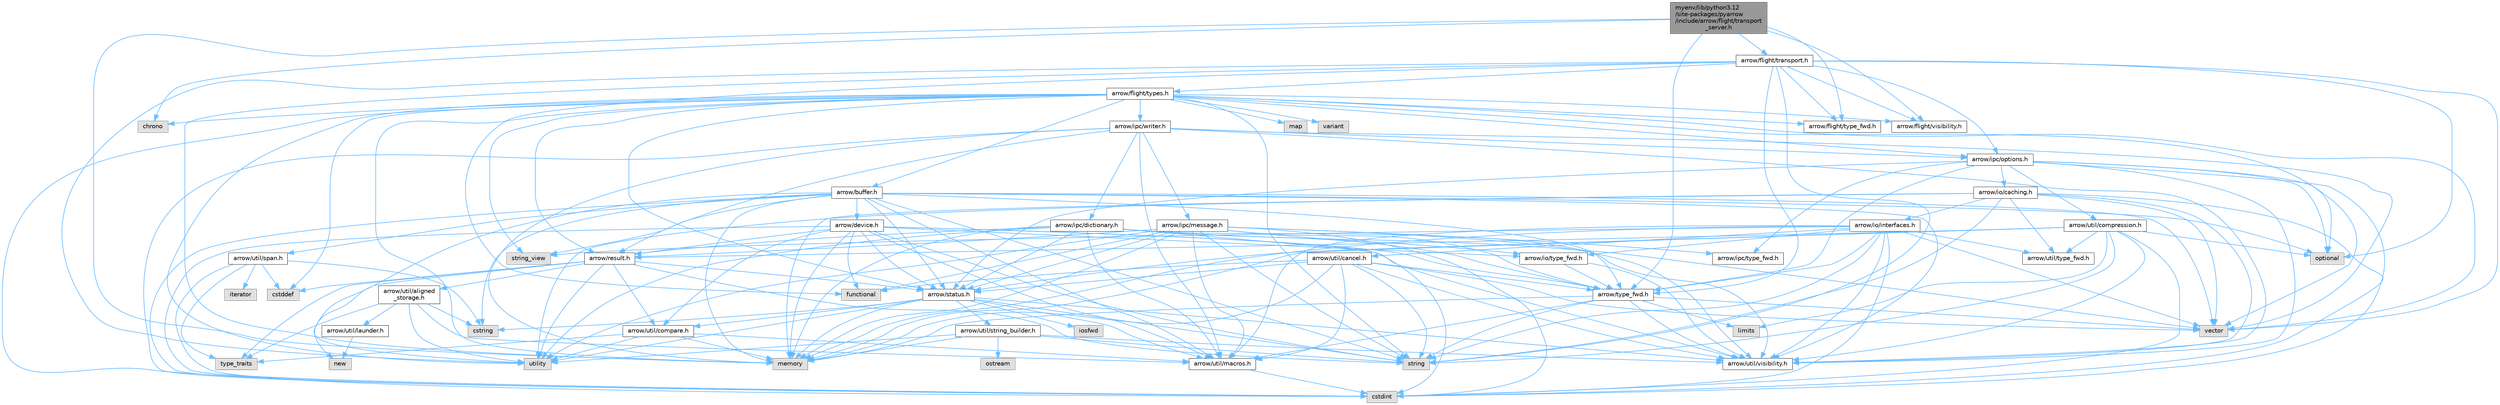 digraph "myenv/lib/python3.12/site-packages/pyarrow/include/arrow/flight/transport_server.h"
{
 // LATEX_PDF_SIZE
  bgcolor="transparent";
  edge [fontname=Helvetica,fontsize=10,labelfontname=Helvetica,labelfontsize=10];
  node [fontname=Helvetica,fontsize=10,shape=box,height=0.2,width=0.4];
  Node1 [id="Node000001",label="myenv/lib/python3.12\l/site-packages/pyarrow\l/include/arrow/flight/transport\l_server.h",height=0.2,width=0.4,color="gray40", fillcolor="grey60", style="filled", fontcolor="black",tooltip=" "];
  Node1 -> Node2 [id="edge1_Node000001_Node000002",color="steelblue1",style="solid",tooltip=" "];
  Node2 [id="Node000002",label="chrono",height=0.2,width=0.4,color="grey60", fillcolor="#E0E0E0", style="filled",tooltip=" "];
  Node1 -> Node3 [id="edge2_Node000001_Node000003",color="steelblue1",style="solid",tooltip=" "];
  Node3 [id="Node000003",label="memory",height=0.2,width=0.4,color="grey60", fillcolor="#E0E0E0", style="filled",tooltip=" "];
  Node1 -> Node4 [id="edge3_Node000001_Node000004",color="steelblue1",style="solid",tooltip=" "];
  Node4 [id="Node000004",label="arrow/flight/transport.h",height=0.2,width=0.4,color="grey40", fillcolor="white", style="filled",URL="$transport_8h.html",tooltip=" "];
  Node4 -> Node5 [id="edge4_Node000004_Node000005",color="steelblue1",style="solid",tooltip=" "];
  Node5 [id="Node000005",label="functional",height=0.2,width=0.4,color="grey60", fillcolor="#E0E0E0", style="filled",tooltip=" "];
  Node4 -> Node3 [id="edge5_Node000004_Node000003",color="steelblue1",style="solid",tooltip=" "];
  Node4 -> Node6 [id="edge6_Node000004_Node000006",color="steelblue1",style="solid",tooltip=" "];
  Node6 [id="Node000006",label="optional",height=0.2,width=0.4,color="grey60", fillcolor="#E0E0E0", style="filled",tooltip=" "];
  Node4 -> Node7 [id="edge7_Node000004_Node000007",color="steelblue1",style="solid",tooltip=" "];
  Node7 [id="Node000007",label="string",height=0.2,width=0.4,color="grey60", fillcolor="#E0E0E0", style="filled",tooltip=" "];
  Node4 -> Node8 [id="edge8_Node000004_Node000008",color="steelblue1",style="solid",tooltip=" "];
  Node8 [id="Node000008",label="utility",height=0.2,width=0.4,color="grey60", fillcolor="#E0E0E0", style="filled",tooltip=" "];
  Node4 -> Node9 [id="edge9_Node000004_Node000009",color="steelblue1",style="solid",tooltip=" "];
  Node9 [id="Node000009",label="vector",height=0.2,width=0.4,color="grey60", fillcolor="#E0E0E0", style="filled",tooltip=" "];
  Node4 -> Node10 [id="edge10_Node000004_Node000010",color="steelblue1",style="solid",tooltip=" "];
  Node10 [id="Node000010",label="arrow/flight/type_fwd.h",height=0.2,width=0.4,color="grey40", fillcolor="white", style="filled",URL="$arrow_2flight_2type__fwd_8h.html",tooltip=" "];
  Node4 -> Node11 [id="edge11_Node000004_Node000011",color="steelblue1",style="solid",tooltip=" "];
  Node11 [id="Node000011",label="arrow/flight/types.h",height=0.2,width=0.4,color="grey40", fillcolor="white", style="filled",URL="$arrow_2flight_2types_8h.html",tooltip=" "];
  Node11 -> Node2 [id="edge12_Node000011_Node000002",color="steelblue1",style="solid",tooltip=" "];
  Node11 -> Node12 [id="edge13_Node000011_Node000012",color="steelblue1",style="solid",tooltip=" "];
  Node12 [id="Node000012",label="cstddef",height=0.2,width=0.4,color="grey60", fillcolor="#E0E0E0", style="filled",tooltip=" "];
  Node11 -> Node13 [id="edge14_Node000011_Node000013",color="steelblue1",style="solid",tooltip=" "];
  Node13 [id="Node000013",label="cstdint",height=0.2,width=0.4,color="grey60", fillcolor="#E0E0E0", style="filled",tooltip=" "];
  Node11 -> Node14 [id="edge15_Node000011_Node000014",color="steelblue1",style="solid",tooltip=" "];
  Node14 [id="Node000014",label="map",height=0.2,width=0.4,color="grey60", fillcolor="#E0E0E0", style="filled",tooltip=" "];
  Node11 -> Node3 [id="edge16_Node000011_Node000003",color="steelblue1",style="solid",tooltip=" "];
  Node11 -> Node6 [id="edge17_Node000011_Node000006",color="steelblue1",style="solid",tooltip=" "];
  Node11 -> Node7 [id="edge18_Node000011_Node000007",color="steelblue1",style="solid",tooltip=" "];
  Node11 -> Node15 [id="edge19_Node000011_Node000015",color="steelblue1",style="solid",tooltip=" "];
  Node15 [id="Node000015",label="string_view",height=0.2,width=0.4,color="grey60", fillcolor="#E0E0E0", style="filled",tooltip=" "];
  Node11 -> Node8 [id="edge20_Node000011_Node000008",color="steelblue1",style="solid",tooltip=" "];
  Node11 -> Node16 [id="edge21_Node000011_Node000016",color="steelblue1",style="solid",tooltip=" "];
  Node16 [id="Node000016",label="variant",height=0.2,width=0.4,color="grey60", fillcolor="#E0E0E0", style="filled",tooltip=" "];
  Node11 -> Node9 [id="edge22_Node000011_Node000009",color="steelblue1",style="solid",tooltip=" "];
  Node11 -> Node17 [id="edge23_Node000011_Node000017",color="steelblue1",style="solid",tooltip=" "];
  Node17 [id="Node000017",label="arrow/buffer.h",height=0.2,width=0.4,color="grey40", fillcolor="white", style="filled",URL="$buffer_8h.html",tooltip=" "];
  Node17 -> Node13 [id="edge24_Node000017_Node000013",color="steelblue1",style="solid",tooltip=" "];
  Node17 -> Node18 [id="edge25_Node000017_Node000018",color="steelblue1",style="solid",tooltip=" "];
  Node18 [id="Node000018",label="cstring",height=0.2,width=0.4,color="grey60", fillcolor="#E0E0E0", style="filled",tooltip=" "];
  Node17 -> Node3 [id="edge26_Node000017_Node000003",color="steelblue1",style="solid",tooltip=" "];
  Node17 -> Node6 [id="edge27_Node000017_Node000006",color="steelblue1",style="solid",tooltip=" "];
  Node17 -> Node7 [id="edge28_Node000017_Node000007",color="steelblue1",style="solid",tooltip=" "];
  Node17 -> Node15 [id="edge29_Node000017_Node000015",color="steelblue1",style="solid",tooltip=" "];
  Node17 -> Node8 [id="edge30_Node000017_Node000008",color="steelblue1",style="solid",tooltip=" "];
  Node17 -> Node9 [id="edge31_Node000017_Node000009",color="steelblue1",style="solid",tooltip=" "];
  Node17 -> Node19 [id="edge32_Node000017_Node000019",color="steelblue1",style="solid",tooltip=" "];
  Node19 [id="Node000019",label="arrow/device.h",height=0.2,width=0.4,color="grey40", fillcolor="white", style="filled",URL="$device_8h.html",tooltip=" "];
  Node19 -> Node13 [id="edge33_Node000019_Node000013",color="steelblue1",style="solid",tooltip=" "];
  Node19 -> Node5 [id="edge34_Node000019_Node000005",color="steelblue1",style="solid",tooltip=" "];
  Node19 -> Node3 [id="edge35_Node000019_Node000003",color="steelblue1",style="solid",tooltip=" "];
  Node19 -> Node7 [id="edge36_Node000019_Node000007",color="steelblue1",style="solid",tooltip=" "];
  Node19 -> Node20 [id="edge37_Node000019_Node000020",color="steelblue1",style="solid",tooltip=" "];
  Node20 [id="Node000020",label="arrow/io/type_fwd.h",height=0.2,width=0.4,color="grey40", fillcolor="white", style="filled",URL="$arrow_2io_2type__fwd_8h.html",tooltip=" "];
  Node20 -> Node21 [id="edge38_Node000020_Node000021",color="steelblue1",style="solid",tooltip=" "];
  Node21 [id="Node000021",label="arrow/type_fwd.h",height=0.2,width=0.4,color="grey40", fillcolor="white", style="filled",URL="$arrow_2type__fwd_8h.html",tooltip=" "];
  Node21 -> Node22 [id="edge39_Node000021_Node000022",color="steelblue1",style="solid",tooltip=" "];
  Node22 [id="Node000022",label="limits",height=0.2,width=0.4,color="grey60", fillcolor="#E0E0E0", style="filled",tooltip=" "];
  Node21 -> Node3 [id="edge40_Node000021_Node000003",color="steelblue1",style="solid",tooltip=" "];
  Node21 -> Node7 [id="edge41_Node000021_Node000007",color="steelblue1",style="solid",tooltip=" "];
  Node21 -> Node9 [id="edge42_Node000021_Node000009",color="steelblue1",style="solid",tooltip=" "];
  Node21 -> Node23 [id="edge43_Node000021_Node000023",color="steelblue1",style="solid",tooltip=" "];
  Node23 [id="Node000023",label="arrow/util/macros.h",height=0.2,width=0.4,color="grey40", fillcolor="white", style="filled",URL="$macros_8h.html",tooltip=" "];
  Node23 -> Node13 [id="edge44_Node000023_Node000013",color="steelblue1",style="solid",tooltip=" "];
  Node21 -> Node24 [id="edge45_Node000021_Node000024",color="steelblue1",style="solid",tooltip=" "];
  Node24 [id="Node000024",label="arrow/util/visibility.h",height=0.2,width=0.4,color="grey40", fillcolor="white", style="filled",URL="$include_2arrow_2util_2visibility_8h.html",tooltip=" "];
  Node20 -> Node24 [id="edge46_Node000020_Node000024",color="steelblue1",style="solid",tooltip=" "];
  Node19 -> Node25 [id="edge47_Node000019_Node000025",color="steelblue1",style="solid",tooltip=" "];
  Node25 [id="Node000025",label="arrow/result.h",height=0.2,width=0.4,color="grey40", fillcolor="white", style="filled",URL="$result_8h.html",tooltip=" "];
  Node25 -> Node12 [id="edge48_Node000025_Node000012",color="steelblue1",style="solid",tooltip=" "];
  Node25 -> Node26 [id="edge49_Node000025_Node000026",color="steelblue1",style="solid",tooltip=" "];
  Node26 [id="Node000026",label="new",height=0.2,width=0.4,color="grey60", fillcolor="#E0E0E0", style="filled",tooltip=" "];
  Node25 -> Node7 [id="edge50_Node000025_Node000007",color="steelblue1",style="solid",tooltip=" "];
  Node25 -> Node27 [id="edge51_Node000025_Node000027",color="steelblue1",style="solid",tooltip=" "];
  Node27 [id="Node000027",label="type_traits",height=0.2,width=0.4,color="grey60", fillcolor="#E0E0E0", style="filled",tooltip=" "];
  Node25 -> Node8 [id="edge52_Node000025_Node000008",color="steelblue1",style="solid",tooltip=" "];
  Node25 -> Node28 [id="edge53_Node000025_Node000028",color="steelblue1",style="solid",tooltip=" "];
  Node28 [id="Node000028",label="arrow/status.h",height=0.2,width=0.4,color="grey40", fillcolor="white", style="filled",URL="$status_8h.html",tooltip=" "];
  Node28 -> Node18 [id="edge54_Node000028_Node000018",color="steelblue1",style="solid",tooltip=" "];
  Node28 -> Node29 [id="edge55_Node000028_Node000029",color="steelblue1",style="solid",tooltip=" "];
  Node29 [id="Node000029",label="iosfwd",height=0.2,width=0.4,color="grey60", fillcolor="#E0E0E0", style="filled",tooltip=" "];
  Node28 -> Node3 [id="edge56_Node000028_Node000003",color="steelblue1",style="solid",tooltip=" "];
  Node28 -> Node7 [id="edge57_Node000028_Node000007",color="steelblue1",style="solid",tooltip=" "];
  Node28 -> Node8 [id="edge58_Node000028_Node000008",color="steelblue1",style="solid",tooltip=" "];
  Node28 -> Node30 [id="edge59_Node000028_Node000030",color="steelblue1",style="solid",tooltip=" "];
  Node30 [id="Node000030",label="arrow/util/compare.h",height=0.2,width=0.4,color="grey40", fillcolor="white", style="filled",URL="$util_2compare_8h.html",tooltip=" "];
  Node30 -> Node3 [id="edge60_Node000030_Node000003",color="steelblue1",style="solid",tooltip=" "];
  Node30 -> Node27 [id="edge61_Node000030_Node000027",color="steelblue1",style="solid",tooltip=" "];
  Node30 -> Node8 [id="edge62_Node000030_Node000008",color="steelblue1",style="solid",tooltip=" "];
  Node30 -> Node23 [id="edge63_Node000030_Node000023",color="steelblue1",style="solid",tooltip=" "];
  Node28 -> Node23 [id="edge64_Node000028_Node000023",color="steelblue1",style="solid",tooltip=" "];
  Node28 -> Node31 [id="edge65_Node000028_Node000031",color="steelblue1",style="solid",tooltip=" "];
  Node31 [id="Node000031",label="arrow/util/string_builder.h",height=0.2,width=0.4,color="grey40", fillcolor="white", style="filled",URL="$string__builder_8h.html",tooltip=" "];
  Node31 -> Node3 [id="edge66_Node000031_Node000003",color="steelblue1",style="solid",tooltip=" "];
  Node31 -> Node32 [id="edge67_Node000031_Node000032",color="steelblue1",style="solid",tooltip=" "];
  Node32 [id="Node000032",label="ostream",height=0.2,width=0.4,color="grey60", fillcolor="#E0E0E0", style="filled",tooltip=" "];
  Node31 -> Node7 [id="edge68_Node000031_Node000007",color="steelblue1",style="solid",tooltip=" "];
  Node31 -> Node8 [id="edge69_Node000031_Node000008",color="steelblue1",style="solid",tooltip=" "];
  Node31 -> Node24 [id="edge70_Node000031_Node000024",color="steelblue1",style="solid",tooltip=" "];
  Node28 -> Node24 [id="edge71_Node000028_Node000024",color="steelblue1",style="solid",tooltip=" "];
  Node25 -> Node33 [id="edge72_Node000025_Node000033",color="steelblue1",style="solid",tooltip=" "];
  Node33 [id="Node000033",label="arrow/util/aligned\l_storage.h",height=0.2,width=0.4,color="grey40", fillcolor="white", style="filled",URL="$aligned__storage_8h.html",tooltip=" "];
  Node33 -> Node18 [id="edge73_Node000033_Node000018",color="steelblue1",style="solid",tooltip=" "];
  Node33 -> Node27 [id="edge74_Node000033_Node000027",color="steelblue1",style="solid",tooltip=" "];
  Node33 -> Node8 [id="edge75_Node000033_Node000008",color="steelblue1",style="solid",tooltip=" "];
  Node33 -> Node34 [id="edge76_Node000033_Node000034",color="steelblue1",style="solid",tooltip=" "];
  Node34 [id="Node000034",label="arrow/util/launder.h",height=0.2,width=0.4,color="grey40", fillcolor="white", style="filled",URL="$launder_8h.html",tooltip=" "];
  Node34 -> Node26 [id="edge77_Node000034_Node000026",color="steelblue1",style="solid",tooltip=" "];
  Node33 -> Node23 [id="edge78_Node000033_Node000023",color="steelblue1",style="solid",tooltip=" "];
  Node25 -> Node30 [id="edge79_Node000025_Node000030",color="steelblue1",style="solid",tooltip=" "];
  Node19 -> Node28 [id="edge80_Node000019_Node000028",color="steelblue1",style="solid",tooltip=" "];
  Node19 -> Node21 [id="edge81_Node000019_Node000021",color="steelblue1",style="solid",tooltip=" "];
  Node19 -> Node30 [id="edge82_Node000019_Node000030",color="steelblue1",style="solid",tooltip=" "];
  Node19 -> Node23 [id="edge83_Node000019_Node000023",color="steelblue1",style="solid",tooltip=" "];
  Node19 -> Node24 [id="edge84_Node000019_Node000024",color="steelblue1",style="solid",tooltip=" "];
  Node17 -> Node28 [id="edge85_Node000017_Node000028",color="steelblue1",style="solid",tooltip=" "];
  Node17 -> Node21 [id="edge86_Node000017_Node000021",color="steelblue1",style="solid",tooltip=" "];
  Node17 -> Node23 [id="edge87_Node000017_Node000023",color="steelblue1",style="solid",tooltip=" "];
  Node17 -> Node35 [id="edge88_Node000017_Node000035",color="steelblue1",style="solid",tooltip=" "];
  Node35 [id="Node000035",label="arrow/util/span.h",height=0.2,width=0.4,color="grey40", fillcolor="white", style="filled",URL="$span_8h.html",tooltip=" "];
  Node35 -> Node12 [id="edge89_Node000035_Node000012",color="steelblue1",style="solid",tooltip=" "];
  Node35 -> Node13 [id="edge90_Node000035_Node000013",color="steelblue1",style="solid",tooltip=" "];
  Node35 -> Node18 [id="edge91_Node000035_Node000018",color="steelblue1",style="solid",tooltip=" "];
  Node35 -> Node36 [id="edge92_Node000035_Node000036",color="steelblue1",style="solid",tooltip=" "];
  Node36 [id="Node000036",label="iterator",height=0.2,width=0.4,color="grey60", fillcolor="#E0E0E0", style="filled",tooltip=" "];
  Node35 -> Node27 [id="edge93_Node000035_Node000027",color="steelblue1",style="solid",tooltip=" "];
  Node17 -> Node24 [id="edge94_Node000017_Node000024",color="steelblue1",style="solid",tooltip=" "];
  Node11 -> Node10 [id="edge95_Node000011_Node000010",color="steelblue1",style="solid",tooltip=" "];
  Node11 -> Node37 [id="edge96_Node000011_Node000037",color="steelblue1",style="solid",tooltip=" "];
  Node37 [id="Node000037",label="arrow/flight/visibility.h",height=0.2,width=0.4,color="grey40", fillcolor="white", style="filled",URL="$include_2arrow_2flight_2visibility_8h.html",tooltip=" "];
  Node11 -> Node38 [id="edge97_Node000011_Node000038",color="steelblue1",style="solid",tooltip=" "];
  Node38 [id="Node000038",label="arrow/ipc/options.h",height=0.2,width=0.4,color="grey40", fillcolor="white", style="filled",URL="$ipc_2options_8h.html",tooltip=" "];
  Node38 -> Node13 [id="edge98_Node000038_Node000013",color="steelblue1",style="solid",tooltip=" "];
  Node38 -> Node6 [id="edge99_Node000038_Node000006",color="steelblue1",style="solid",tooltip=" "];
  Node38 -> Node9 [id="edge100_Node000038_Node000009",color="steelblue1",style="solid",tooltip=" "];
  Node38 -> Node39 [id="edge101_Node000038_Node000039",color="steelblue1",style="solid",tooltip=" "];
  Node39 [id="Node000039",label="arrow/io/caching.h",height=0.2,width=0.4,color="grey40", fillcolor="white", style="filled",URL="$caching_8h.html",tooltip=" "];
  Node39 -> Node13 [id="edge102_Node000039_Node000013",color="steelblue1",style="solid",tooltip=" "];
  Node39 -> Node3 [id="edge103_Node000039_Node000003",color="steelblue1",style="solid",tooltip=" "];
  Node39 -> Node7 [id="edge104_Node000039_Node000007",color="steelblue1",style="solid",tooltip=" "];
  Node39 -> Node8 [id="edge105_Node000039_Node000008",color="steelblue1",style="solid",tooltip=" "];
  Node39 -> Node9 [id="edge106_Node000039_Node000009",color="steelblue1",style="solid",tooltip=" "];
  Node39 -> Node40 [id="edge107_Node000039_Node000040",color="steelblue1",style="solid",tooltip=" "];
  Node40 [id="Node000040",label="arrow/io/interfaces.h",height=0.2,width=0.4,color="grey40", fillcolor="white", style="filled",URL="$interfaces_8h.html",tooltip=" "];
  Node40 -> Node13 [id="edge108_Node000040_Node000013",color="steelblue1",style="solid",tooltip=" "];
  Node40 -> Node3 [id="edge109_Node000040_Node000003",color="steelblue1",style="solid",tooltip=" "];
  Node40 -> Node7 [id="edge110_Node000040_Node000007",color="steelblue1",style="solid",tooltip=" "];
  Node40 -> Node15 [id="edge111_Node000040_Node000015",color="steelblue1",style="solid",tooltip=" "];
  Node40 -> Node9 [id="edge112_Node000040_Node000009",color="steelblue1",style="solid",tooltip=" "];
  Node40 -> Node20 [id="edge113_Node000040_Node000020",color="steelblue1",style="solid",tooltip=" "];
  Node40 -> Node21 [id="edge114_Node000040_Node000021",color="steelblue1",style="solid",tooltip=" "];
  Node40 -> Node41 [id="edge115_Node000040_Node000041",color="steelblue1",style="solid",tooltip=" "];
  Node41 [id="Node000041",label="arrow/util/cancel.h",height=0.2,width=0.4,color="grey40", fillcolor="white", style="filled",URL="$cancel_8h.html",tooltip=" "];
  Node41 -> Node5 [id="edge116_Node000041_Node000005",color="steelblue1",style="solid",tooltip=" "];
  Node41 -> Node3 [id="edge117_Node000041_Node000003",color="steelblue1",style="solid",tooltip=" "];
  Node41 -> Node7 [id="edge118_Node000041_Node000007",color="steelblue1",style="solid",tooltip=" "];
  Node41 -> Node9 [id="edge119_Node000041_Node000009",color="steelblue1",style="solid",tooltip=" "];
  Node41 -> Node28 [id="edge120_Node000041_Node000028",color="steelblue1",style="solid",tooltip=" "];
  Node41 -> Node21 [id="edge121_Node000041_Node000021",color="steelblue1",style="solid",tooltip=" "];
  Node41 -> Node23 [id="edge122_Node000041_Node000023",color="steelblue1",style="solid",tooltip=" "];
  Node41 -> Node24 [id="edge123_Node000041_Node000024",color="steelblue1",style="solid",tooltip=" "];
  Node40 -> Node23 [id="edge124_Node000040_Node000023",color="steelblue1",style="solid",tooltip=" "];
  Node40 -> Node42 [id="edge125_Node000040_Node000042",color="steelblue1",style="solid",tooltip=" "];
  Node42 [id="Node000042",label="arrow/util/type_fwd.h",height=0.2,width=0.4,color="grey40", fillcolor="white", style="filled",URL="$arrow_2util_2type__fwd_8h.html",tooltip=" "];
  Node40 -> Node24 [id="edge126_Node000040_Node000024",color="steelblue1",style="solid",tooltip=" "];
  Node39 -> Node42 [id="edge127_Node000039_Node000042",color="steelblue1",style="solid",tooltip=" "];
  Node39 -> Node24 [id="edge128_Node000039_Node000024",color="steelblue1",style="solid",tooltip=" "];
  Node38 -> Node43 [id="edge129_Node000038_Node000043",color="steelblue1",style="solid",tooltip=" "];
  Node43 [id="Node000043",label="arrow/ipc/type_fwd.h",height=0.2,width=0.4,color="grey40", fillcolor="white", style="filled",URL="$arrow_2ipc_2type__fwd_8h.html",tooltip=" "];
  Node38 -> Node28 [id="edge130_Node000038_Node000028",color="steelblue1",style="solid",tooltip=" "];
  Node38 -> Node21 [id="edge131_Node000038_Node000021",color="steelblue1",style="solid",tooltip=" "];
  Node38 -> Node44 [id="edge132_Node000038_Node000044",color="steelblue1",style="solid",tooltip=" "];
  Node44 [id="Node000044",label="arrow/util/compression.h",height=0.2,width=0.4,color="grey40", fillcolor="white", style="filled",URL="$compression_8h.html",tooltip=" "];
  Node44 -> Node13 [id="edge133_Node000044_Node000013",color="steelblue1",style="solid",tooltip=" "];
  Node44 -> Node22 [id="edge134_Node000044_Node000022",color="steelblue1",style="solid",tooltip=" "];
  Node44 -> Node3 [id="edge135_Node000044_Node000003",color="steelblue1",style="solid",tooltip=" "];
  Node44 -> Node6 [id="edge136_Node000044_Node000006",color="steelblue1",style="solid",tooltip=" "];
  Node44 -> Node7 [id="edge137_Node000044_Node000007",color="steelblue1",style="solid",tooltip=" "];
  Node44 -> Node25 [id="edge138_Node000044_Node000025",color="steelblue1",style="solid",tooltip=" "];
  Node44 -> Node28 [id="edge139_Node000044_Node000028",color="steelblue1",style="solid",tooltip=" "];
  Node44 -> Node42 [id="edge140_Node000044_Node000042",color="steelblue1",style="solid",tooltip=" "];
  Node44 -> Node24 [id="edge141_Node000044_Node000024",color="steelblue1",style="solid",tooltip=" "];
  Node38 -> Node24 [id="edge142_Node000038_Node000024",color="steelblue1",style="solid",tooltip=" "];
  Node11 -> Node45 [id="edge143_Node000011_Node000045",color="steelblue1",style="solid",tooltip=" "];
  Node45 [id="Node000045",label="arrow/ipc/writer.h",height=0.2,width=0.4,color="grey40", fillcolor="white", style="filled",URL="$arrow_2ipc_2writer_8h.html",tooltip=" "];
  Node45 -> Node13 [id="edge144_Node000045_Node000013",color="steelblue1",style="solid",tooltip=" "];
  Node45 -> Node3 [id="edge145_Node000045_Node000003",color="steelblue1",style="solid",tooltip=" "];
  Node45 -> Node9 [id="edge146_Node000045_Node000009",color="steelblue1",style="solid",tooltip=" "];
  Node45 -> Node46 [id="edge147_Node000045_Node000046",color="steelblue1",style="solid",tooltip=" "];
  Node46 [id="Node000046",label="arrow/ipc/dictionary.h",height=0.2,width=0.4,color="grey40", fillcolor="white", style="filled",URL="$dictionary_8h.html",tooltip=" "];
  Node46 -> Node13 [id="edge148_Node000046_Node000013",color="steelblue1",style="solid",tooltip=" "];
  Node46 -> Node3 [id="edge149_Node000046_Node000003",color="steelblue1",style="solid",tooltip=" "];
  Node46 -> Node8 [id="edge150_Node000046_Node000008",color="steelblue1",style="solid",tooltip=" "];
  Node46 -> Node9 [id="edge151_Node000046_Node000009",color="steelblue1",style="solid",tooltip=" "];
  Node46 -> Node25 [id="edge152_Node000046_Node000025",color="steelblue1",style="solid",tooltip=" "];
  Node46 -> Node28 [id="edge153_Node000046_Node000028",color="steelblue1",style="solid",tooltip=" "];
  Node46 -> Node21 [id="edge154_Node000046_Node000021",color="steelblue1",style="solid",tooltip=" "];
  Node46 -> Node23 [id="edge155_Node000046_Node000023",color="steelblue1",style="solid",tooltip=" "];
  Node46 -> Node24 [id="edge156_Node000046_Node000024",color="steelblue1",style="solid",tooltip=" "];
  Node45 -> Node47 [id="edge157_Node000045_Node000047",color="steelblue1",style="solid",tooltip=" "];
  Node47 [id="Node000047",label="arrow/ipc/message.h",height=0.2,width=0.4,color="grey40", fillcolor="white", style="filled",URL="$message_8h.html",tooltip=" "];
  Node47 -> Node13 [id="edge158_Node000047_Node000013",color="steelblue1",style="solid",tooltip=" "];
  Node47 -> Node5 [id="edge159_Node000047_Node000005",color="steelblue1",style="solid",tooltip=" "];
  Node47 -> Node3 [id="edge160_Node000047_Node000003",color="steelblue1",style="solid",tooltip=" "];
  Node47 -> Node7 [id="edge161_Node000047_Node000007",color="steelblue1",style="solid",tooltip=" "];
  Node47 -> Node8 [id="edge162_Node000047_Node000008",color="steelblue1",style="solid",tooltip=" "];
  Node47 -> Node20 [id="edge163_Node000047_Node000020",color="steelblue1",style="solid",tooltip=" "];
  Node47 -> Node43 [id="edge164_Node000047_Node000043",color="steelblue1",style="solid",tooltip=" "];
  Node47 -> Node25 [id="edge165_Node000047_Node000025",color="steelblue1",style="solid",tooltip=" "];
  Node47 -> Node28 [id="edge166_Node000047_Node000028",color="steelblue1",style="solid",tooltip=" "];
  Node47 -> Node21 [id="edge167_Node000047_Node000021",color="steelblue1",style="solid",tooltip=" "];
  Node47 -> Node23 [id="edge168_Node000047_Node000023",color="steelblue1",style="solid",tooltip=" "];
  Node47 -> Node24 [id="edge169_Node000047_Node000024",color="steelblue1",style="solid",tooltip=" "];
  Node45 -> Node38 [id="edge170_Node000045_Node000038",color="steelblue1",style="solid",tooltip=" "];
  Node45 -> Node25 [id="edge171_Node000045_Node000025",color="steelblue1",style="solid",tooltip=" "];
  Node45 -> Node23 [id="edge172_Node000045_Node000023",color="steelblue1",style="solid",tooltip=" "];
  Node45 -> Node24 [id="edge173_Node000045_Node000024",color="steelblue1",style="solid",tooltip=" "];
  Node11 -> Node25 [id="edge174_Node000011_Node000025",color="steelblue1",style="solid",tooltip=" "];
  Node11 -> Node28 [id="edge175_Node000011_Node000028",color="steelblue1",style="solid",tooltip=" "];
  Node4 -> Node37 [id="edge176_Node000004_Node000037",color="steelblue1",style="solid",tooltip=" "];
  Node4 -> Node38 [id="edge177_Node000004_Node000038",color="steelblue1",style="solid",tooltip=" "];
  Node4 -> Node21 [id="edge178_Node000004_Node000021",color="steelblue1",style="solid",tooltip=" "];
  Node1 -> Node10 [id="edge179_Node000001_Node000010",color="steelblue1",style="solid",tooltip=" "];
  Node1 -> Node37 [id="edge180_Node000001_Node000037",color="steelblue1",style="solid",tooltip=" "];
  Node1 -> Node21 [id="edge181_Node000001_Node000021",color="steelblue1",style="solid",tooltip=" "];
}
